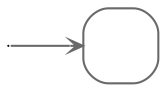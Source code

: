 digraph
{
  vcsn_context = "lal_char(ab)_b"
  rankdir = LR
  edge [arrowhead = vee, arrowsize = .6]
  {
    node [shape = point, width = 0]
    I0
  }
  {
    node [shape = circle, style = rounded, width = 0.5]
    0 [label = "", shape = box, color = DimGray]
  }
  I0 -> 0 [color = DimGray]
}
